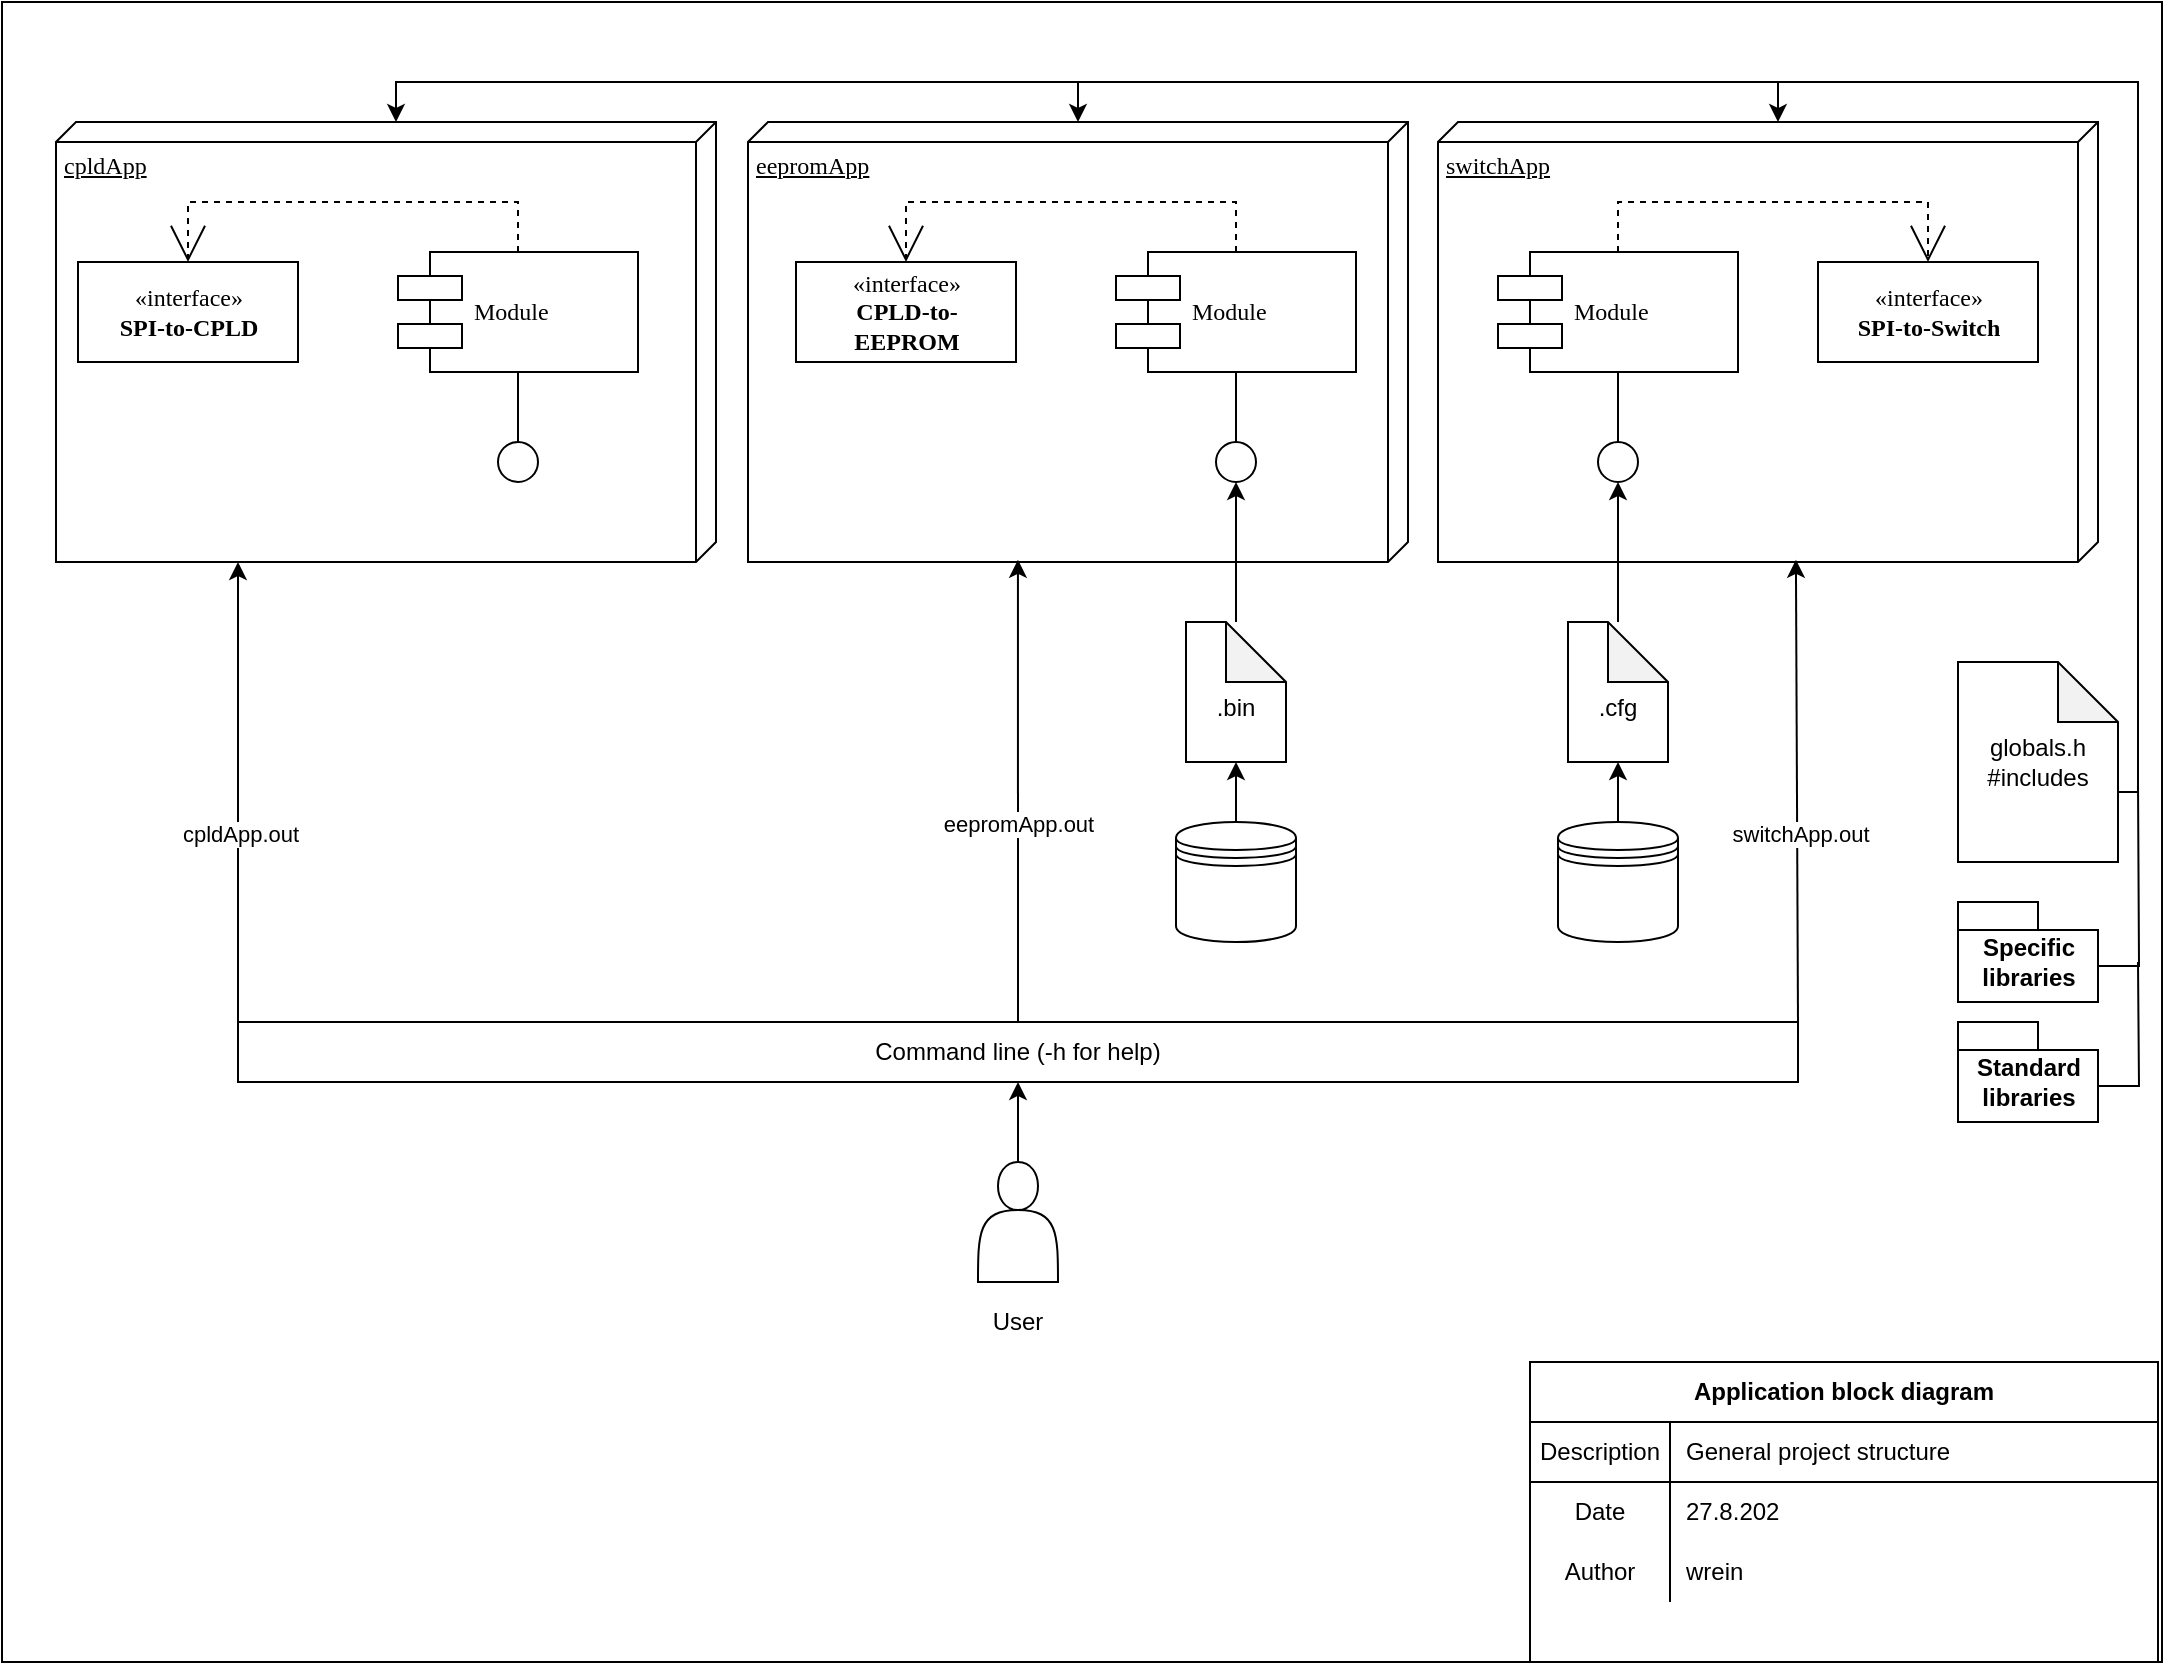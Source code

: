 <mxfile version="14.1.8" type="device"><diagram name="Page-1" id="5f0bae14-7c28-e335-631c-24af17079c00"><mxGraphModel dx="1086" dy="926" grid="1" gridSize="10" guides="1" tooltips="1" connect="1" arrows="1" fold="1" page="1" pageScale="1" pageWidth="1100" pageHeight="850" background="#ffffff" math="0" shadow="0"><root><mxCell id="0"/><mxCell id="1" parent="0"/><mxCell id="qnw9wY4WY9Fro4lfODBx-13" value="" style="rounded=0;whiteSpace=wrap;html=1;" parent="1" vertex="1"><mxGeometry x="12" y="10" width="1080" height="830" as="geometry"/></mxCell><UserObject label="cpldApp" id="39150e848f15840c-1"><mxCell style="verticalAlign=top;align=left;spacingTop=8;spacingLeft=2;spacingRight=12;shape=cube;size=10;direction=south;fontStyle=4;html=1;rounded=0;shadow=0;comic=0;labelBackgroundColor=none;strokeWidth=1;fontFamily=Verdana;fontSize=12" parent="1" vertex="1"><mxGeometry x="39" y="70" width="330" height="220" as="geometry"/></mxCell></UserObject><mxCell id="39150e848f15840c-2" value="switchApp" style="verticalAlign=top;align=left;spacingTop=8;spacingLeft=2;spacingRight=12;shape=cube;size=10;direction=south;fontStyle=4;html=1;rounded=0;shadow=0;comic=0;labelBackgroundColor=none;strokeWidth=1;fontFamily=Verdana;fontSize=12" parent="1" vertex="1"><mxGeometry x="730" y="70" width="330" height="220" as="geometry"/></mxCell><mxCell id="39150e848f15840c-4" value="«interface»&lt;br&gt;&lt;b&gt;SPI-to-CPLD&lt;/b&gt;" style="html=1;rounded=0;shadow=0;comic=0;labelBackgroundColor=none;strokeWidth=1;fontFamily=Verdana;fontSize=12;align=center;" parent="1" vertex="1"><mxGeometry x="50" y="140" width="110" height="50" as="geometry"/></mxCell><mxCell id="39150e848f15840c-5" value="Module" style="shape=component;align=left;spacingLeft=36;rounded=0;shadow=0;comic=0;labelBackgroundColor=none;strokeWidth=1;fontFamily=Verdana;fontSize=12;html=1;" parent="1" vertex="1"><mxGeometry x="210" y="135" width="120" height="60" as="geometry"/></mxCell><mxCell id="39150e848f15840c-6" value="" style="ellipse;whiteSpace=wrap;html=1;rounded=0;shadow=0;comic=0;labelBackgroundColor=none;strokeWidth=1;fontFamily=Verdana;fontSize=12;align=center;" parent="1" vertex="1"><mxGeometry x="260" y="230" width="20" height="20" as="geometry"/></mxCell><mxCell id="39150e848f15840c-7" value="Module" style="shape=component;align=left;spacingLeft=36;rounded=0;shadow=0;comic=0;labelBackgroundColor=none;strokeWidth=1;fontFamily=Verdana;fontSize=12;html=1;" parent="1" vertex="1"><mxGeometry x="760" y="135" width="120" height="60" as="geometry"/></mxCell><mxCell id="39150e848f15840c-8" value="«interface»&lt;br&gt;&lt;b&gt;SPI-to-Switch&lt;/b&gt;" style="html=1;rounded=0;shadow=0;comic=0;labelBackgroundColor=none;strokeWidth=1;fontFamily=Verdana;fontSize=12;align=center;" parent="1" vertex="1"><mxGeometry x="920" y="140" width="110" height="50" as="geometry"/></mxCell><mxCell id="39150e848f15840c-14" style="edgeStyle=elbowEdgeStyle;rounded=0;html=1;labelBackgroundColor=none;startArrow=none;startFill=0;startSize=8;endArrow=none;endFill=0;endSize=16;fontFamily=Verdana;fontSize=12;" parent="1" source="39150e848f15840c-6" target="39150e848f15840c-5" edge="1"><mxGeometry relative="1" as="geometry"/></mxCell><mxCell id="39150e848f15840c-15" style="edgeStyle=orthogonalEdgeStyle;rounded=0;html=1;labelBackgroundColor=none;startArrow=none;startFill=0;startSize=8;endArrow=open;endFill=0;endSize=16;fontFamily=Verdana;fontSize=12;dashed=1;" parent="1" source="39150e848f15840c-5" target="39150e848f15840c-4" edge="1"><mxGeometry relative="1" as="geometry"><Array as="points"><mxPoint x="270" y="110"/><mxPoint x="105" y="110"/></Array></mxGeometry></mxCell><mxCell id="39150e848f15840c-16" style="edgeStyle=orthogonalEdgeStyle;rounded=0;html=1;dashed=1;labelBackgroundColor=none;startArrow=none;startFill=0;startSize=8;endArrow=open;endFill=0;endSize=16;fontFamily=Verdana;fontSize=12;" parent="1" source="39150e848f15840c-7" target="39150e848f15840c-8" edge="1"><mxGeometry relative="1" as="geometry"><Array as="points"><mxPoint x="820" y="110"/><mxPoint x="975" y="110"/></Array></mxGeometry></mxCell><mxCell id="qnw9wY4WY9Fro4lfODBx-4" style="edgeStyle=orthogonalEdgeStyle;rounded=0;orthogonalLoop=1;jettySize=auto;html=1;exitX=0.5;exitY=0;exitDx=0;exitDy=0;entryX=0.5;entryY=1;entryDx=0;entryDy=0;entryPerimeter=0;" parent="1" source="qnw9wY4WY9Fro4lfODBx-1" target="qnw9wY4WY9Fro4lfODBx-5" edge="1"><mxGeometry relative="1" as="geometry"><mxPoint x="560" y="680" as="targetPoint"/></mxGeometry></mxCell><mxCell id="qnw9wY4WY9Fro4lfODBx-1" value="" style="shape=datastore;whiteSpace=wrap;html=1;" parent="1" vertex="1"><mxGeometry x="790" y="420" width="60" height="60" as="geometry"/></mxCell><mxCell id="qnw9wY4WY9Fro4lfODBx-9" style="edgeStyle=orthogonalEdgeStyle;rounded=0;orthogonalLoop=1;jettySize=auto;html=1;exitX=0.5;exitY=0;exitDx=0;exitDy=0;entryX=0.5;entryY=1;entryDx=0;entryDy=0;" parent="1" source="qnw9wY4WY9Fro4lfODBx-2" target="qnw9wY4WY9Fro4lfODBx-8" edge="1"><mxGeometry relative="1" as="geometry"/></mxCell><mxCell id="qnw9wY4WY9Fro4lfODBx-2" value="" style="shape=actor;whiteSpace=wrap;html=1;" parent="1" vertex="1"><mxGeometry x="500" y="590" width="40" height="60" as="geometry"/></mxCell><mxCell id="_LVqrNgMJoy5SMBMIp_Z-37" value="" style="edgeStyle=orthogonalEdgeStyle;rounded=0;orthogonalLoop=1;jettySize=auto;html=1;" parent="1" source="qnw9wY4WY9Fro4lfODBx-5" target="_LVqrNgMJoy5SMBMIp_Z-2" edge="1"><mxGeometry relative="1" as="geometry"/></mxCell><mxCell id="qnw9wY4WY9Fro4lfODBx-5" value="&lt;br&gt;.cfg" style="shape=note;whiteSpace=wrap;html=1;backgroundOutline=1;darkOpacity=0.05;" parent="1" vertex="1"><mxGeometry x="795" y="320" width="50" height="70" as="geometry"/></mxCell><mxCell id="_LVqrNgMJoy5SMBMIp_Z-18" style="edgeStyle=orthogonalEdgeStyle;rounded=0;orthogonalLoop=1;jettySize=auto;html=1;exitX=0;exitY=0;exitDx=0;exitDy=0;" parent="1" source="qnw9wY4WY9Fro4lfODBx-8" edge="1"><mxGeometry relative="1" as="geometry"><mxPoint x="130" y="290" as="targetPoint"/><Array as="points"/></mxGeometry></mxCell><mxCell id="_LVqrNgMJoy5SMBMIp_Z-39" value="cpldApp.out" style="edgeLabel;html=1;align=center;verticalAlign=middle;resizable=0;points=[];" parent="_LVqrNgMJoy5SMBMIp_Z-18" vertex="1" connectable="0"><mxGeometry x="-0.183" y="-1" relative="1" as="geometry"><mxPoint as="offset"/></mxGeometry></mxCell><mxCell id="qnw9wY4WY9Fro4lfODBx-8" value="Command line (-h for help)" style="rounded=0;whiteSpace=wrap;html=1;" parent="1" vertex="1"><mxGeometry x="130" y="520" width="780" height="30" as="geometry"/></mxCell><mxCell id="qnw9wY4WY9Fro4lfODBx-25" value="Application block diagram" style="shape=table;html=1;whiteSpace=wrap;startSize=30;container=1;collapsible=0;childLayout=tableLayout;fixedRows=1;rowLines=0;fontStyle=1;align=center;shadow=0;labelBackgroundColor=none;" parent="1" vertex="1"><mxGeometry x="776" y="690" width="314" height="150" as="geometry"/></mxCell><mxCell id="qnw9wY4WY9Fro4lfODBx-26" value="" style="shape=partialRectangle;html=1;whiteSpace=wrap;collapsible=0;dropTarget=0;pointerEvents=0;fillColor=none;top=0;left=0;bottom=1;right=0;points=[[0,0.5],[1,0.5]];portConstraint=eastwest;" parent="qnw9wY4WY9Fro4lfODBx-25" vertex="1"><mxGeometry y="30" width="314" height="30" as="geometry"/></mxCell><mxCell id="qnw9wY4WY9Fro4lfODBx-27" value="Description" style="shape=partialRectangle;html=1;whiteSpace=wrap;connectable=0;fillColor=none;top=0;left=0;bottom=0;right=0;overflow=hidden;" parent="qnw9wY4WY9Fro4lfODBx-26" vertex="1"><mxGeometry width="70" height="30" as="geometry"/></mxCell><mxCell id="qnw9wY4WY9Fro4lfODBx-28" value="General project structure" style="shape=partialRectangle;html=1;whiteSpace=wrap;connectable=0;fillColor=none;top=0;left=0;bottom=0;right=0;align=left;spacingLeft=6;overflow=hidden;" parent="qnw9wY4WY9Fro4lfODBx-26" vertex="1"><mxGeometry x="70" width="244" height="30" as="geometry"/></mxCell><mxCell id="qnw9wY4WY9Fro4lfODBx-29" value="" style="shape=partialRectangle;html=1;whiteSpace=wrap;collapsible=0;dropTarget=0;pointerEvents=0;fillColor=none;top=0;left=0;bottom=0;right=0;points=[[0,0.5],[1,0.5]];portConstraint=eastwest;" parent="qnw9wY4WY9Fro4lfODBx-25" vertex="1"><mxGeometry y="60" width="314" height="30" as="geometry"/></mxCell><mxCell id="qnw9wY4WY9Fro4lfODBx-30" value="Date" style="shape=partialRectangle;html=1;whiteSpace=wrap;connectable=0;fillColor=none;top=0;left=0;bottom=0;right=0;overflow=hidden;" parent="qnw9wY4WY9Fro4lfODBx-29" vertex="1"><mxGeometry width="70" height="30" as="geometry"/></mxCell><mxCell id="qnw9wY4WY9Fro4lfODBx-31" value="27.8.202" style="shape=partialRectangle;html=1;whiteSpace=wrap;connectable=0;fillColor=none;top=0;left=0;bottom=0;right=0;align=left;spacingLeft=6;overflow=hidden;" parent="qnw9wY4WY9Fro4lfODBx-29" vertex="1"><mxGeometry x="70" width="244" height="30" as="geometry"/></mxCell><mxCell id="qnw9wY4WY9Fro4lfODBx-32" value="" style="shape=partialRectangle;html=1;whiteSpace=wrap;collapsible=0;dropTarget=0;pointerEvents=0;fillColor=none;top=0;left=0;bottom=0;right=0;points=[[0,0.5],[1,0.5]];portConstraint=eastwest;" parent="qnw9wY4WY9Fro4lfODBx-25" vertex="1"><mxGeometry y="90" width="314" height="30" as="geometry"/></mxCell><mxCell id="qnw9wY4WY9Fro4lfODBx-33" value="Author" style="shape=partialRectangle;html=1;whiteSpace=wrap;connectable=0;fillColor=none;top=0;left=0;bottom=0;right=0;overflow=hidden;" parent="qnw9wY4WY9Fro4lfODBx-32" vertex="1"><mxGeometry width="70" height="30" as="geometry"/></mxCell><mxCell id="qnw9wY4WY9Fro4lfODBx-34" value="wrein" style="shape=partialRectangle;html=1;whiteSpace=wrap;connectable=0;fillColor=none;top=0;left=0;bottom=0;right=0;align=left;spacingLeft=6;overflow=hidden;" parent="qnw9wY4WY9Fro4lfODBx-32" vertex="1"><mxGeometry x="70" width="244" height="30" as="geometry"/></mxCell><mxCell id="pXt2dqtjVywkjlFJH-rM-2" style="edgeStyle=orthogonalEdgeStyle;rounded=0;orthogonalLoop=1;jettySize=auto;html=1;exitX=0;exitY=0;exitDx=70;exitDy=32;exitPerimeter=0;endArrow=none;endFill=0;" parent="1" source="qnw9wY4WY9Fro4lfODBx-37" edge="1"><mxGeometry relative="1" as="geometry"><mxPoint x="1080" y="490" as="targetPoint"/></mxGeometry></mxCell><mxCell id="qnw9wY4WY9Fro4lfODBx-37" value="Standard &lt;br&gt;libraries" style="shape=folder;fontStyle=1;spacingTop=10;tabWidth=40;tabHeight=14;tabPosition=left;html=1;" parent="1" vertex="1"><mxGeometry x="990" y="520" width="70" height="50" as="geometry"/></mxCell><mxCell id="pXt2dqtjVywkjlFJH-rM-1" style="edgeStyle=orthogonalEdgeStyle;rounded=0;orthogonalLoop=1;jettySize=auto;html=1;exitX=0;exitY=0;exitDx=70;exitDy=32;exitPerimeter=0;endArrow=none;endFill=0;" parent="1" source="qnw9wY4WY9Fro4lfODBx-38" edge="1"><mxGeometry relative="1" as="geometry"><mxPoint x="1080" y="400" as="targetPoint"/></mxGeometry></mxCell><mxCell id="qnw9wY4WY9Fro4lfODBx-38" value="Specific&lt;br&gt;libraries" style="shape=folder;fontStyle=1;spacingTop=10;tabWidth=40;tabHeight=14;tabPosition=left;html=1;" parent="1" vertex="1"><mxGeometry x="990" y="460" width="70" height="50" as="geometry"/></mxCell><mxCell id="qnw9wY4WY9Fro4lfODBx-41" style="edgeStyle=orthogonalEdgeStyle;rounded=0;orthogonalLoop=1;jettySize=auto;html=1;exitX=0;exitY=0;exitDx=80;exitDy=65;exitPerimeter=0;entryX=0;entryY=0;entryDx=0;entryDy=160;entryPerimeter=0;" parent="1" source="qnw9wY4WY9Fro4lfODBx-39" target="39150e848f15840c-1" edge="1"><mxGeometry relative="1" as="geometry"><Array as="points"><mxPoint x="1080" y="405"/><mxPoint x="1080" y="50"/><mxPoint x="209" y="50"/></Array></mxGeometry></mxCell><mxCell id="qnw9wY4WY9Fro4lfODBx-39" value="globals.h&lt;br&gt;#includes" style="shape=note;whiteSpace=wrap;html=1;backgroundOutline=1;darkOpacity=0.05;" parent="1" vertex="1"><mxGeometry x="990" y="340" width="80" height="100" as="geometry"/></mxCell><mxCell id="qnw9wY4WY9Fro4lfODBx-42" value="" style="endArrow=classic;html=1;entryX=0;entryY=0;entryDx=0;entryDy=160;entryPerimeter=0;" parent="1" target="39150e848f15840c-2" edge="1"><mxGeometry width="50" height="50" relative="1" as="geometry"><mxPoint x="900" y="50" as="sourcePoint"/><mxPoint x="610" y="420" as="targetPoint"/></mxGeometry></mxCell><mxCell id="_LVqrNgMJoy5SMBMIp_Z-2" value="" style="ellipse;whiteSpace=wrap;html=1;rounded=0;shadow=0;comic=0;labelBackgroundColor=none;strokeWidth=1;fontFamily=Verdana;fontSize=12;align=center;" parent="1" vertex="1"><mxGeometry x="810" y="230" width="20" height="20" as="geometry"/></mxCell><mxCell id="_LVqrNgMJoy5SMBMIp_Z-3" style="edgeStyle=elbowEdgeStyle;rounded=0;html=1;labelBackgroundColor=none;startArrow=none;startFill=0;startSize=8;endArrow=none;endFill=0;endSize=16;fontFamily=Verdana;fontSize=12;entryX=0.5;entryY=1;entryDx=0;entryDy=0;" parent="1" source="_LVqrNgMJoy5SMBMIp_Z-2" target="39150e848f15840c-7" edge="1"><mxGeometry relative="1" as="geometry"><mxPoint x="750" y="195" as="targetPoint"/><Array as="points"><mxPoint x="820" y="220"/><mxPoint x="750" y="200"/></Array></mxGeometry></mxCell><mxCell id="_LVqrNgMJoy5SMBMIp_Z-10" value="eepromApp" style="verticalAlign=top;align=left;spacingTop=8;spacingLeft=2;spacingRight=12;shape=cube;size=10;direction=south;fontStyle=4;html=1;rounded=0;shadow=0;comic=0;labelBackgroundColor=none;strokeWidth=1;fontFamily=Verdana;fontSize=12" parent="1" vertex="1"><mxGeometry x="385" y="70" width="330" height="220" as="geometry"/></mxCell><mxCell id="_LVqrNgMJoy5SMBMIp_Z-11" value="«interface»&lt;br&gt;&lt;b&gt;CPLD-to-&lt;br&gt;EEPROM&lt;/b&gt;" style="html=1;rounded=0;shadow=0;comic=0;labelBackgroundColor=none;strokeWidth=1;fontFamily=Verdana;fontSize=12;align=center;" parent="1" vertex="1"><mxGeometry x="409" y="140" width="110" height="50" as="geometry"/></mxCell><mxCell id="_LVqrNgMJoy5SMBMIp_Z-12" value="Module" style="shape=component;align=left;spacingLeft=36;rounded=0;shadow=0;comic=0;labelBackgroundColor=none;strokeWidth=1;fontFamily=Verdana;fontSize=12;html=1;" parent="1" vertex="1"><mxGeometry x="569" y="135" width="120" height="60" as="geometry"/></mxCell><mxCell id="_LVqrNgMJoy5SMBMIp_Z-13" value="" style="ellipse;whiteSpace=wrap;html=1;rounded=0;shadow=0;comic=0;labelBackgroundColor=none;strokeWidth=1;fontFamily=Verdana;fontSize=12;align=center;" parent="1" vertex="1"><mxGeometry x="619" y="230" width="20" height="20" as="geometry"/></mxCell><mxCell id="_LVqrNgMJoy5SMBMIp_Z-14" style="edgeStyle=orthogonalEdgeStyle;rounded=0;html=1;labelBackgroundColor=none;startArrow=none;startFill=0;startSize=8;endArrow=open;endFill=0;endSize=16;fontFamily=Verdana;fontSize=12;dashed=1;" parent="1" source="_LVqrNgMJoy5SMBMIp_Z-12" target="_LVqrNgMJoy5SMBMIp_Z-11" edge="1"><mxGeometry relative="1" as="geometry"><Array as="points"><mxPoint x="629" y="110"/><mxPoint x="464" y="110"/></Array></mxGeometry></mxCell><mxCell id="_LVqrNgMJoy5SMBMIp_Z-16" value="" style="endArrow=none;html=1;entryX=0.5;entryY=1;entryDx=0;entryDy=0;exitX=0.5;exitY=0;exitDx=0;exitDy=0;" parent="1" source="_LVqrNgMJoy5SMBMIp_Z-13" target="_LVqrNgMJoy5SMBMIp_Z-12" edge="1"><mxGeometry width="50" height="50" relative="1" as="geometry"><mxPoint x="470" y="440" as="sourcePoint"/><mxPoint x="520" y="390" as="targetPoint"/></mxGeometry></mxCell><mxCell id="_LVqrNgMJoy5SMBMIp_Z-19" value="" style="endArrow=classic;html=1;" parent="1" target="_LVqrNgMJoy5SMBMIp_Z-10" edge="1"><mxGeometry width="50" height="50" relative="1" as="geometry"><mxPoint x="550" y="50" as="sourcePoint"/><mxPoint x="600" as="targetPoint"/></mxGeometry></mxCell><mxCell id="_LVqrNgMJoy5SMBMIp_Z-28" value="" style="edgeStyle=orthogonalEdgeStyle;rounded=0;orthogonalLoop=1;jettySize=auto;html=1;" parent="1" source="_LVqrNgMJoy5SMBMIp_Z-23" target="_LVqrNgMJoy5SMBMIp_Z-25" edge="1"><mxGeometry relative="1" as="geometry"/></mxCell><mxCell id="_LVqrNgMJoy5SMBMIp_Z-23" value="" style="shape=datastore;whiteSpace=wrap;html=1;" parent="1" vertex="1"><mxGeometry x="599" y="420" width="60" height="60" as="geometry"/></mxCell><mxCell id="_LVqrNgMJoy5SMBMIp_Z-38" value="" style="edgeStyle=orthogonalEdgeStyle;rounded=0;orthogonalLoop=1;jettySize=auto;html=1;" parent="1" source="_LVqrNgMJoy5SMBMIp_Z-25" target="_LVqrNgMJoy5SMBMIp_Z-13" edge="1"><mxGeometry relative="1" as="geometry"/></mxCell><mxCell id="_LVqrNgMJoy5SMBMIp_Z-25" value="&lt;br&gt;.bin" style="shape=note;whiteSpace=wrap;html=1;backgroundOutline=1;darkOpacity=0.05;" parent="1" vertex="1"><mxGeometry x="604" y="320" width="50" height="70" as="geometry"/></mxCell><mxCell id="_LVqrNgMJoy5SMBMIp_Z-35" value="" style="endArrow=classic;html=1;exitX=0.5;exitY=0;exitDx=0;exitDy=0;entryX=0.995;entryY=0.591;entryDx=0;entryDy=0;entryPerimeter=0;" parent="1" source="qnw9wY4WY9Fro4lfODBx-8" target="_LVqrNgMJoy5SMBMIp_Z-10" edge="1"><mxGeometry width="50" height="50" relative="1" as="geometry"><mxPoint x="470" y="440" as="sourcePoint"/><mxPoint x="520" y="390" as="targetPoint"/></mxGeometry></mxCell><mxCell id="_LVqrNgMJoy5SMBMIp_Z-40" value="eepromApp.out" style="edgeLabel;html=1;align=center;verticalAlign=middle;resizable=0;points=[];" parent="_LVqrNgMJoy5SMBMIp_Z-35" vertex="1" connectable="0"><mxGeometry x="-0.143" relative="1" as="geometry"><mxPoint as="offset"/></mxGeometry></mxCell><mxCell id="_LVqrNgMJoy5SMBMIp_Z-36" value="" style="endArrow=classic;html=1;exitX=1;exitY=0;exitDx=0;exitDy=0;entryX=0.995;entryY=0.588;entryDx=0;entryDy=0;entryPerimeter=0;" parent="1" source="qnw9wY4WY9Fro4lfODBx-8" edge="1"><mxGeometry width="50" height="50" relative="1" as="geometry"><mxPoint x="910.08" y="499.01" as="sourcePoint"/><mxPoint x="908.96" y="288.9" as="targetPoint"/></mxGeometry></mxCell><mxCell id="_LVqrNgMJoy5SMBMIp_Z-41" value="switchApp.out" style="edgeLabel;html=1;align=center;verticalAlign=middle;resizable=0;points=[];" parent="_LVqrNgMJoy5SMBMIp_Z-36" vertex="1" connectable="0"><mxGeometry x="-0.187" y="-1" relative="1" as="geometry"><mxPoint as="offset"/></mxGeometry></mxCell><mxCell id="_LVqrNgMJoy5SMBMIp_Z-42" value="User" style="text;html=1;strokeColor=none;fillColor=none;align=center;verticalAlign=middle;whiteSpace=wrap;rounded=0;" parent="1" vertex="1"><mxGeometry x="500" y="660" width="40" height="20" as="geometry"/></mxCell></root></mxGraphModel></diagram></mxfile>